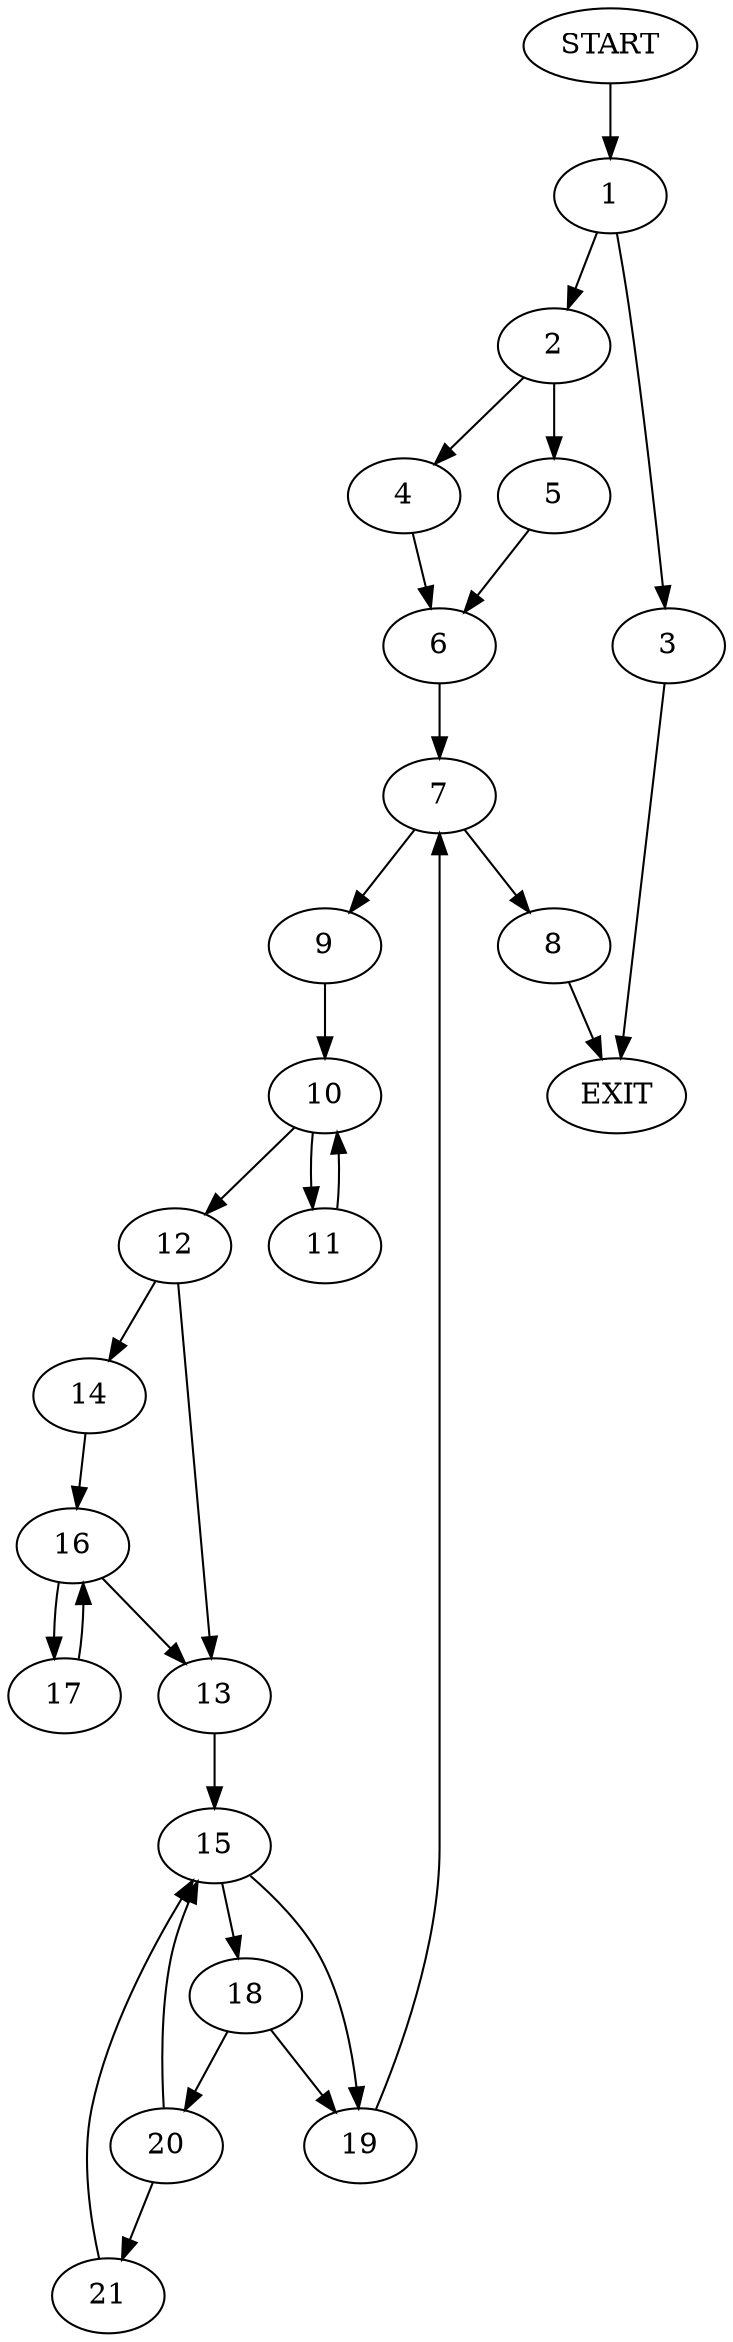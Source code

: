 digraph {
0 [label="START"]
22 [label="EXIT"]
0 -> 1
1 -> 2
1 -> 3
2 -> 4
2 -> 5
3 -> 22
5 -> 6
4 -> 6
6 -> 7
7 -> 8
7 -> 9
8 -> 22
9 -> 10
10 -> 11
10 -> 12
11 -> 10
12 -> 13
12 -> 14
13 -> 15
14 -> 16
16 -> 13
16 -> 17
17 -> 16
15 -> 18
15 -> 19
18 -> 20
18 -> 19
19 -> 7
20 -> 21
20 -> 15
21 -> 15
}
